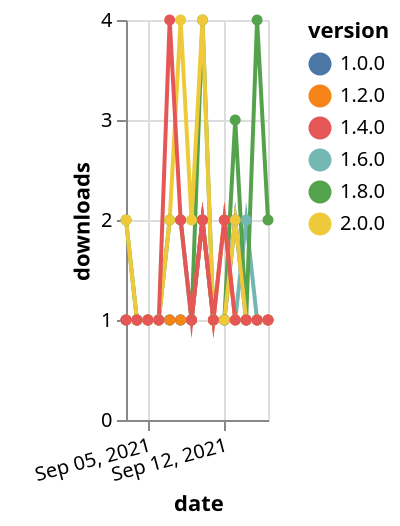 {"$schema": "https://vega.github.io/schema/vega-lite/v5.json", "description": "A simple bar chart with embedded data.", "data": {"values": [{"date": "2021-09-03", "total": 209, "delta": 1, "version": "1.6.0"}, {"date": "2021-09-04", "total": 210, "delta": 1, "version": "1.6.0"}, {"date": "2021-09-05", "total": 211, "delta": 1, "version": "1.6.0"}, {"date": "2021-09-06", "total": 212, "delta": 1, "version": "1.6.0"}, {"date": "2021-09-07", "total": 213, "delta": 1, "version": "1.6.0"}, {"date": "2021-09-08", "total": 214, "delta": 1, "version": "1.6.0"}, {"date": "2021-09-09", "total": 215, "delta": 1, "version": "1.6.0"}, {"date": "2021-09-10", "total": 217, "delta": 2, "version": "1.6.0"}, {"date": "2021-09-11", "total": 218, "delta": 1, "version": "1.6.0"}, {"date": "2021-09-12", "total": 219, "delta": 1, "version": "1.6.0"}, {"date": "2021-09-13", "total": 220, "delta": 1, "version": "1.6.0"}, {"date": "2021-09-14", "total": 222, "delta": 2, "version": "1.6.0"}, {"date": "2021-09-15", "total": 223, "delta": 1, "version": "1.6.0"}, {"date": "2021-09-16", "total": 224, "delta": 1, "version": "1.6.0"}, {"date": "2021-09-03", "total": 520, "delta": 2, "version": "1.8.0"}, {"date": "2021-09-04", "total": 521, "delta": 1, "version": "1.8.0"}, {"date": "2021-09-05", "total": 522, "delta": 1, "version": "1.8.0"}, {"date": "2021-09-06", "total": 523, "delta": 1, "version": "1.8.0"}, {"date": "2021-09-07", "total": 525, "delta": 2, "version": "1.8.0"}, {"date": "2021-09-08", "total": 527, "delta": 2, "version": "1.8.0"}, {"date": "2021-09-09", "total": 528, "delta": 1, "version": "1.8.0"}, {"date": "2021-09-10", "total": 532, "delta": 4, "version": "1.8.0"}, {"date": "2021-09-11", "total": 533, "delta": 1, "version": "1.8.0"}, {"date": "2021-09-12", "total": 534, "delta": 1, "version": "1.8.0"}, {"date": "2021-09-13", "total": 537, "delta": 3, "version": "1.8.0"}, {"date": "2021-09-14", "total": 538, "delta": 1, "version": "1.8.0"}, {"date": "2021-09-15", "total": 542, "delta": 4, "version": "1.8.0"}, {"date": "2021-09-16", "total": 544, "delta": 2, "version": "1.8.0"}, {"date": "2021-09-03", "total": 364, "delta": 1, "version": "1.0.0"}, {"date": "2021-09-04", "total": 365, "delta": 1, "version": "1.0.0"}, {"date": "2021-09-05", "total": 366, "delta": 1, "version": "1.0.0"}, {"date": "2021-09-06", "total": 367, "delta": 1, "version": "1.0.0"}, {"date": "2021-09-07", "total": 368, "delta": 1, "version": "1.0.0"}, {"date": "2021-09-08", "total": 369, "delta": 1, "version": "1.0.0"}, {"date": "2021-09-09", "total": 370, "delta": 1, "version": "1.0.0"}, {"date": "2021-09-10", "total": 372, "delta": 2, "version": "1.0.0"}, {"date": "2021-09-11", "total": 373, "delta": 1, "version": "1.0.0"}, {"date": "2021-09-12", "total": 374, "delta": 1, "version": "1.0.0"}, {"date": "2021-09-13", "total": 376, "delta": 2, "version": "1.0.0"}, {"date": "2021-09-14", "total": 377, "delta": 1, "version": "1.0.0"}, {"date": "2021-09-15", "total": 378, "delta": 1, "version": "1.0.0"}, {"date": "2021-09-16", "total": 379, "delta": 1, "version": "1.0.0"}, {"date": "2021-09-03", "total": 159, "delta": 2, "version": "2.0.0"}, {"date": "2021-09-04", "total": 160, "delta": 1, "version": "2.0.0"}, {"date": "2021-09-05", "total": 161, "delta": 1, "version": "2.0.0"}, {"date": "2021-09-06", "total": 162, "delta": 1, "version": "2.0.0"}, {"date": "2021-09-07", "total": 164, "delta": 2, "version": "2.0.0"}, {"date": "2021-09-08", "total": 168, "delta": 4, "version": "2.0.0"}, {"date": "2021-09-09", "total": 170, "delta": 2, "version": "2.0.0"}, {"date": "2021-09-10", "total": 174, "delta": 4, "version": "2.0.0"}, {"date": "2021-09-11", "total": 175, "delta": 1, "version": "2.0.0"}, {"date": "2021-09-12", "total": 176, "delta": 1, "version": "2.0.0"}, {"date": "2021-09-13", "total": 178, "delta": 2, "version": "2.0.0"}, {"date": "2021-09-14", "total": 179, "delta": 1, "version": "2.0.0"}, {"date": "2021-09-15", "total": 180, "delta": 1, "version": "2.0.0"}, {"date": "2021-09-16", "total": 181, "delta": 1, "version": "2.0.0"}, {"date": "2021-09-03", "total": 299, "delta": 1, "version": "1.2.0"}, {"date": "2021-09-04", "total": 300, "delta": 1, "version": "1.2.0"}, {"date": "2021-09-05", "total": 301, "delta": 1, "version": "1.2.0"}, {"date": "2021-09-06", "total": 302, "delta": 1, "version": "1.2.0"}, {"date": "2021-09-07", "total": 303, "delta": 1, "version": "1.2.0"}, {"date": "2021-09-08", "total": 304, "delta": 1, "version": "1.2.0"}, {"date": "2021-09-09", "total": 305, "delta": 1, "version": "1.2.0"}, {"date": "2021-09-10", "total": 307, "delta": 2, "version": "1.2.0"}, {"date": "2021-09-11", "total": 308, "delta": 1, "version": "1.2.0"}, {"date": "2021-09-12", "total": 310, "delta": 2, "version": "1.2.0"}, {"date": "2021-09-13", "total": 311, "delta": 1, "version": "1.2.0"}, {"date": "2021-09-14", "total": 312, "delta": 1, "version": "1.2.0"}, {"date": "2021-09-15", "total": 313, "delta": 1, "version": "1.2.0"}, {"date": "2021-09-16", "total": 314, "delta": 1, "version": "1.2.0"}, {"date": "2021-09-03", "total": 500, "delta": 1, "version": "1.4.0"}, {"date": "2021-09-04", "total": 501, "delta": 1, "version": "1.4.0"}, {"date": "2021-09-05", "total": 502, "delta": 1, "version": "1.4.0"}, {"date": "2021-09-06", "total": 503, "delta": 1, "version": "1.4.0"}, {"date": "2021-09-07", "total": 507, "delta": 4, "version": "1.4.0"}, {"date": "2021-09-08", "total": 509, "delta": 2, "version": "1.4.0"}, {"date": "2021-09-09", "total": 510, "delta": 1, "version": "1.4.0"}, {"date": "2021-09-10", "total": 512, "delta": 2, "version": "1.4.0"}, {"date": "2021-09-11", "total": 513, "delta": 1, "version": "1.4.0"}, {"date": "2021-09-12", "total": 515, "delta": 2, "version": "1.4.0"}, {"date": "2021-09-13", "total": 516, "delta": 1, "version": "1.4.0"}, {"date": "2021-09-14", "total": 517, "delta": 1, "version": "1.4.0"}, {"date": "2021-09-15", "total": 518, "delta": 1, "version": "1.4.0"}, {"date": "2021-09-16", "total": 519, "delta": 1, "version": "1.4.0"}]}, "width": "container", "mark": {"type": "line", "point": {"filled": true}}, "encoding": {"x": {"field": "date", "type": "temporal", "timeUnit": "yearmonthdate", "title": "date", "axis": {"labelAngle": -15}}, "y": {"field": "delta", "type": "quantitative", "title": "downloads"}, "color": {"field": "version", "type": "nominal"}, "tooltip": {"field": "delta"}}}